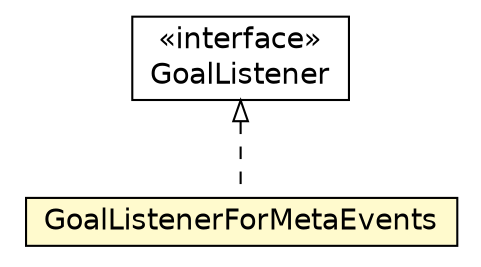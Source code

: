 #!/usr/local/bin/dot
#
# Class diagram 
# Generated by UMLGraph version 5.1 (http://www.umlgraph.org/)
#

digraph G {
	edge [fontname="Helvetica",fontsize=10,labelfontname="Helvetica",labelfontsize=10];
	node [fontname="Helvetica",fontsize=10,shape=plaintext];
	nodesep=0.25;
	ranksep=0.5;
	// jason.asSemantics.GoalListenerForMetaEvents
	c9625 [label=<<table title="jason.asSemantics.GoalListenerForMetaEvents" border="0" cellborder="1" cellspacing="0" cellpadding="2" port="p" bgcolor="lemonChiffon" href="./GoalListenerForMetaEvents.html">
		<tr><td><table border="0" cellspacing="0" cellpadding="1">
<tr><td align="center" balign="center"> GoalListenerForMetaEvents </td></tr>
		</table></td></tr>
		</table>>, fontname="Helvetica", fontcolor="black", fontsize=14.0];
	// jason.asSemantics.GoalListener
	c9626 [label=<<table title="jason.asSemantics.GoalListener" border="0" cellborder="1" cellspacing="0" cellpadding="2" port="p" href="./GoalListener.html">
		<tr><td><table border="0" cellspacing="0" cellpadding="1">
<tr><td align="center" balign="center"> &#171;interface&#187; </td></tr>
<tr><td align="center" balign="center"> GoalListener </td></tr>
		</table></td></tr>
		</table>>, fontname="Helvetica", fontcolor="black", fontsize=14.0];
	//jason.asSemantics.GoalListenerForMetaEvents implements jason.asSemantics.GoalListener
	c9626:p -> c9625:p [dir=back,arrowtail=empty,style=dashed];
}

